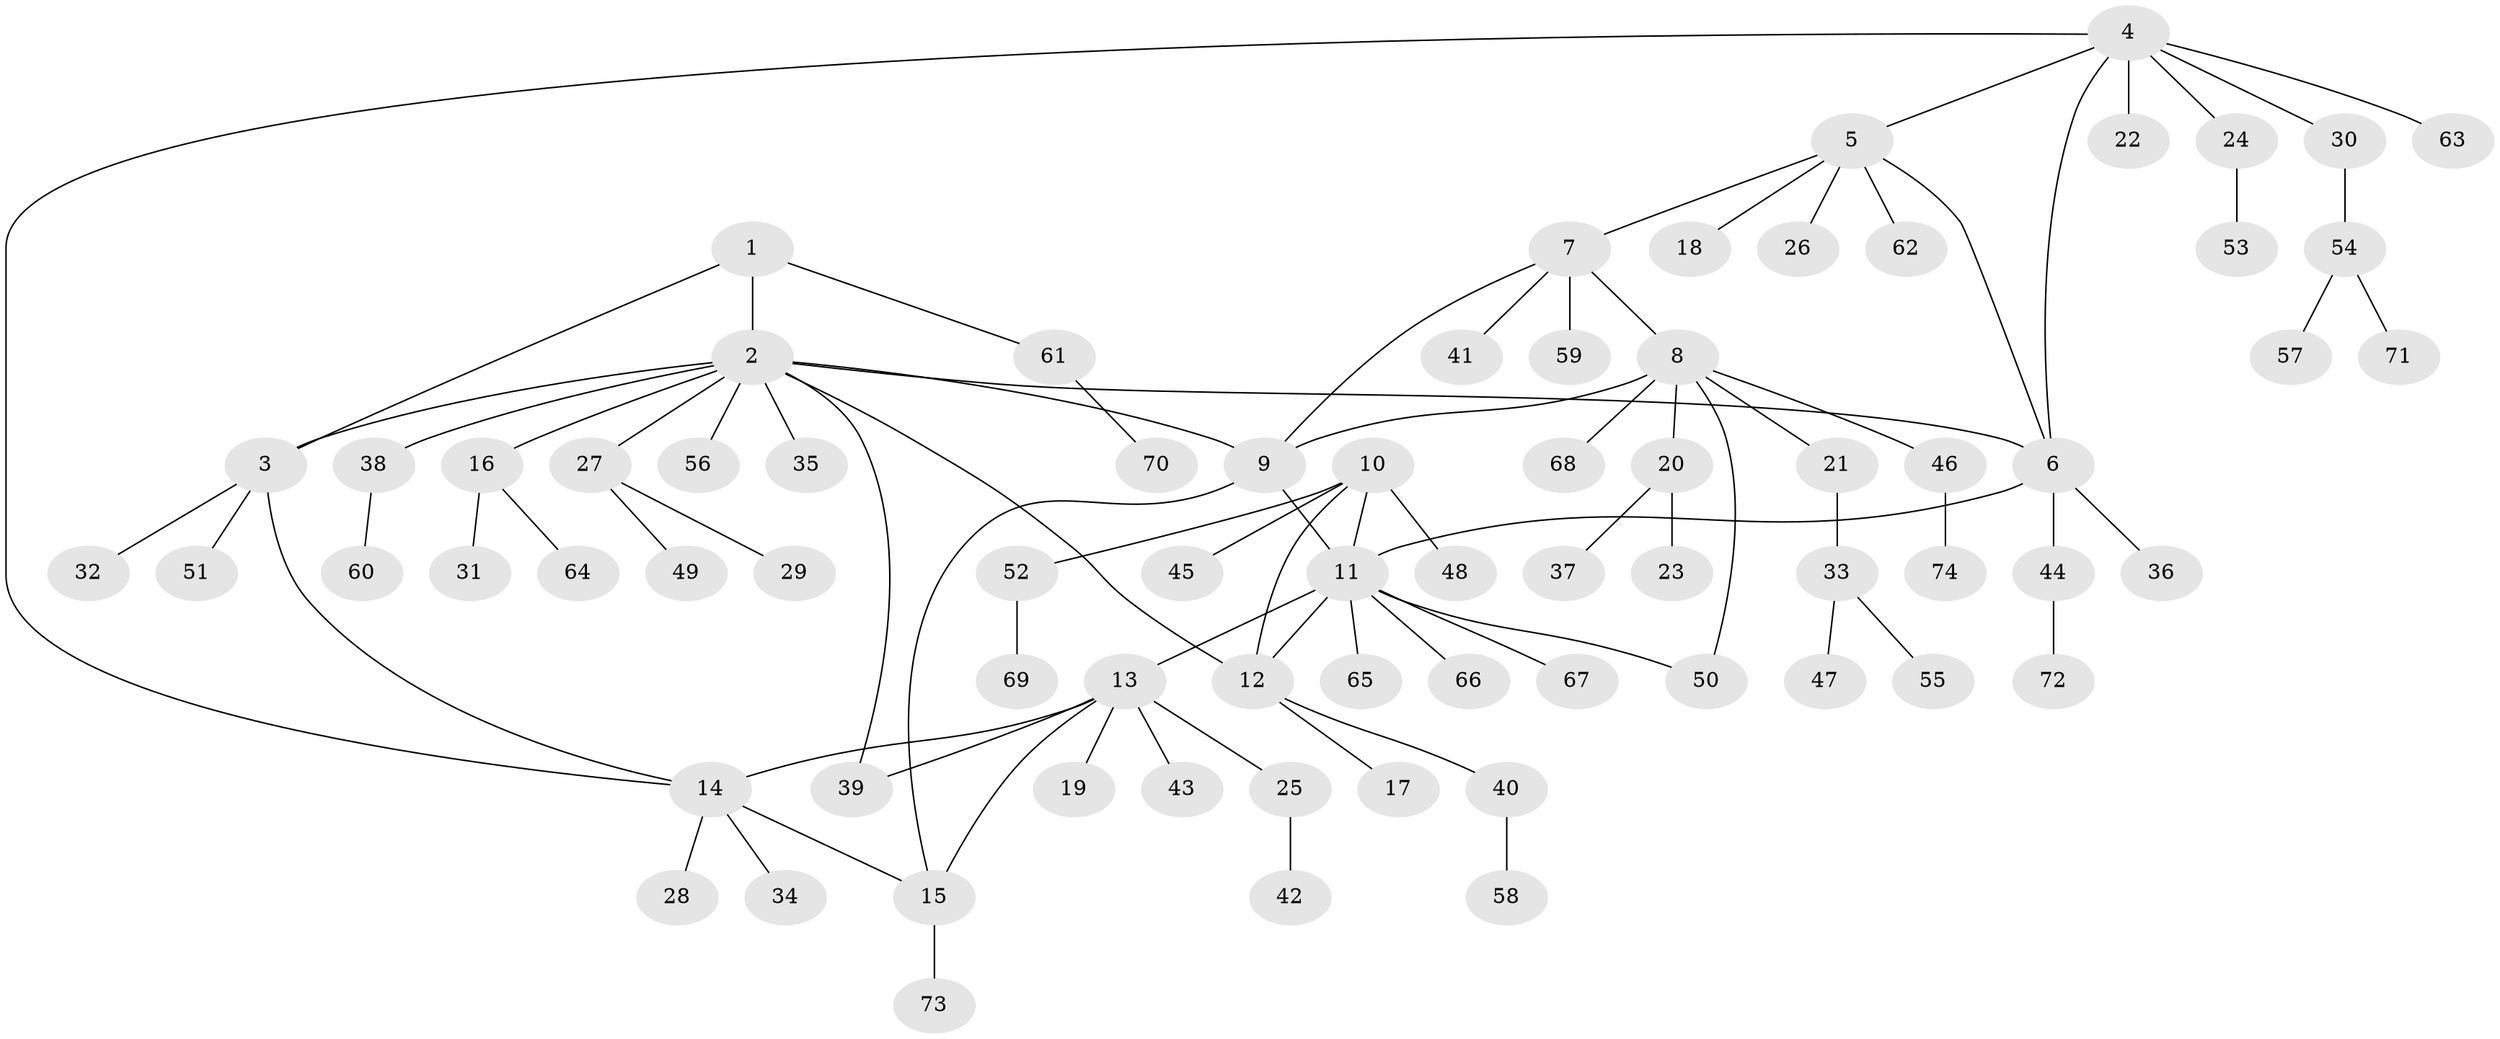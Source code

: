 // coarse degree distribution, {10: 0.06896551724137931, 1: 0.7586206896551724, 9: 0.034482758620689655, 3: 0.06896551724137931, 5: 0.034482758620689655, 2: 0.034482758620689655}
// Generated by graph-tools (version 1.1) at 2025/57/03/04/25 21:57:27]
// undirected, 74 vertices, 86 edges
graph export_dot {
graph [start="1"]
  node [color=gray90,style=filled];
  1;
  2;
  3;
  4;
  5;
  6;
  7;
  8;
  9;
  10;
  11;
  12;
  13;
  14;
  15;
  16;
  17;
  18;
  19;
  20;
  21;
  22;
  23;
  24;
  25;
  26;
  27;
  28;
  29;
  30;
  31;
  32;
  33;
  34;
  35;
  36;
  37;
  38;
  39;
  40;
  41;
  42;
  43;
  44;
  45;
  46;
  47;
  48;
  49;
  50;
  51;
  52;
  53;
  54;
  55;
  56;
  57;
  58;
  59;
  60;
  61;
  62;
  63;
  64;
  65;
  66;
  67;
  68;
  69;
  70;
  71;
  72;
  73;
  74;
  1 -- 2;
  1 -- 3;
  1 -- 61;
  2 -- 3;
  2 -- 6;
  2 -- 9;
  2 -- 12;
  2 -- 16;
  2 -- 27;
  2 -- 35;
  2 -- 38;
  2 -- 39;
  2 -- 56;
  3 -- 14;
  3 -- 32;
  3 -- 51;
  4 -- 5;
  4 -- 6;
  4 -- 14;
  4 -- 22;
  4 -- 24;
  4 -- 30;
  4 -- 63;
  5 -- 6;
  5 -- 7;
  5 -- 18;
  5 -- 26;
  5 -- 62;
  6 -- 11;
  6 -- 36;
  6 -- 44;
  7 -- 8;
  7 -- 9;
  7 -- 41;
  7 -- 59;
  8 -- 9;
  8 -- 20;
  8 -- 21;
  8 -- 46;
  8 -- 50;
  8 -- 68;
  9 -- 11;
  9 -- 15;
  10 -- 11;
  10 -- 12;
  10 -- 45;
  10 -- 48;
  10 -- 52;
  11 -- 12;
  11 -- 13;
  11 -- 50;
  11 -- 65;
  11 -- 66;
  11 -- 67;
  12 -- 17;
  12 -- 40;
  13 -- 14;
  13 -- 15;
  13 -- 19;
  13 -- 25;
  13 -- 39;
  13 -- 43;
  14 -- 15;
  14 -- 28;
  14 -- 34;
  15 -- 73;
  16 -- 31;
  16 -- 64;
  20 -- 23;
  20 -- 37;
  21 -- 33;
  24 -- 53;
  25 -- 42;
  27 -- 29;
  27 -- 49;
  30 -- 54;
  33 -- 47;
  33 -- 55;
  38 -- 60;
  40 -- 58;
  44 -- 72;
  46 -- 74;
  52 -- 69;
  54 -- 57;
  54 -- 71;
  61 -- 70;
}
